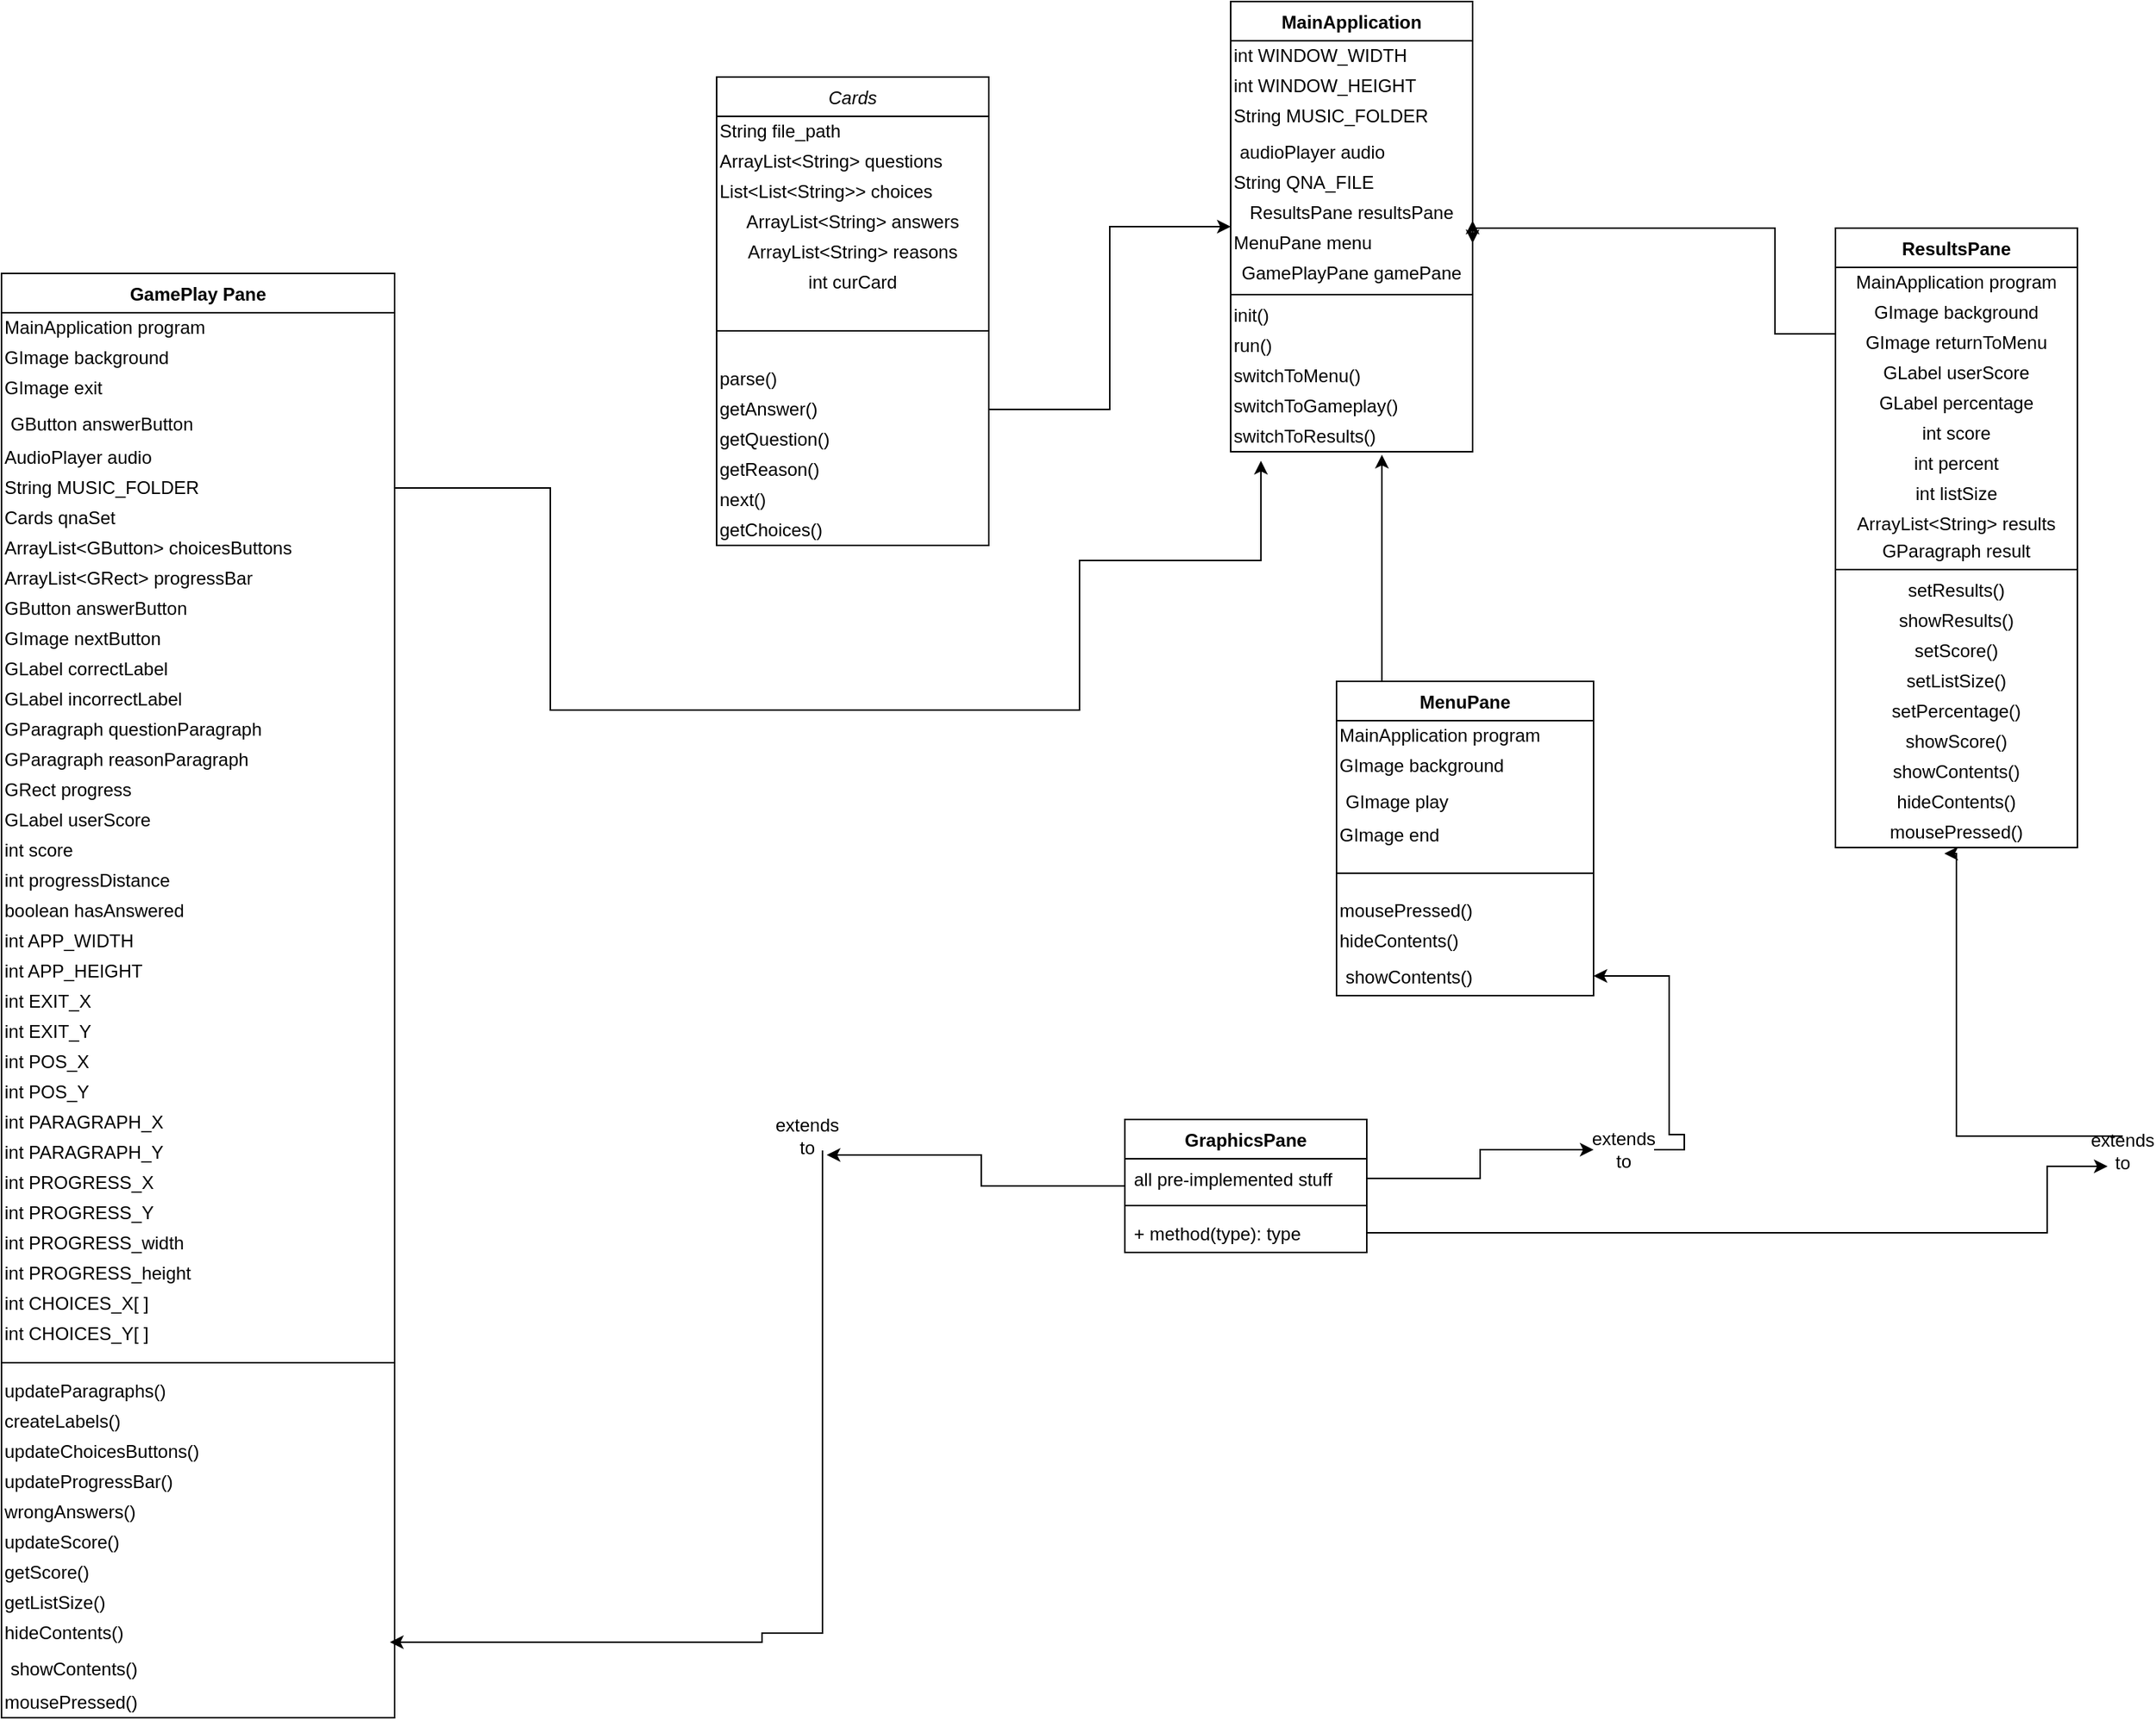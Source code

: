 <mxfile version="14.4.3" type="github">
  <diagram id="C5RBs43oDa-KdzZeNtuy" name="Page-1">
    <mxGraphModel dx="3129" dy="1123" grid="1" gridSize="10" guides="1" tooltips="1" connect="1" arrows="1" fold="1" page="1" pageScale="1" pageWidth="827" pageHeight="1169" math="0" shadow="0">
      <root>
        <mxCell id="WIyWlLk6GJQsqaUBKTNV-0" />
        <mxCell id="WIyWlLk6GJQsqaUBKTNV-1" parent="WIyWlLk6GJQsqaUBKTNV-0" />
        <mxCell id="zkfFHV4jXpPFQw0GAbJ--0" value="Cards" style="swimlane;fontStyle=2;align=center;verticalAlign=top;childLayout=stackLayout;horizontal=1;startSize=26;horizontalStack=0;resizeParent=1;resizeLast=0;collapsible=1;marginBottom=0;rounded=0;shadow=0;strokeWidth=1;" parent="WIyWlLk6GJQsqaUBKTNV-1" vertex="1">
          <mxGeometry x="-70" y="70" width="180" height="310" as="geometry">
            <mxRectangle x="230" y="140" width="160" height="26" as="alternateBounds" />
          </mxGeometry>
        </mxCell>
        <mxCell id="xebQPA5SNUuZlElYcB30-27" value="String file_path" style="text;html=1;strokeColor=none;fillColor=none;align=left;verticalAlign=middle;whiteSpace=wrap;rounded=0;" parent="zkfFHV4jXpPFQw0GAbJ--0" vertex="1">
          <mxGeometry y="26" width="180" height="20" as="geometry" />
        </mxCell>
        <mxCell id="xebQPA5SNUuZlElYcB30-46" value="ArrayList&amp;lt;String&amp;gt; questions" style="text;html=1;strokeColor=none;fillColor=none;align=left;verticalAlign=middle;whiteSpace=wrap;rounded=0;" parent="zkfFHV4jXpPFQw0GAbJ--0" vertex="1">
          <mxGeometry y="46" width="180" height="20" as="geometry" />
        </mxCell>
        <mxCell id="xebQPA5SNUuZlElYcB30-47" value="List&amp;lt;List&amp;lt;String&amp;gt;&amp;gt; choices" style="text;html=1;strokeColor=none;fillColor=none;align=left;verticalAlign=middle;whiteSpace=wrap;rounded=0;" parent="zkfFHV4jXpPFQw0GAbJ--0" vertex="1">
          <mxGeometry y="66" width="180" height="20" as="geometry" />
        </mxCell>
        <mxCell id="NdgY7wbA8HRYmO2Sopo_-1" value="ArrayList&amp;lt;String&amp;gt; answers" style="text;html=1;strokeColor=none;fillColor=none;align=center;verticalAlign=middle;whiteSpace=wrap;rounded=0;" parent="zkfFHV4jXpPFQw0GAbJ--0" vertex="1">
          <mxGeometry y="86" width="180" height="20" as="geometry" />
        </mxCell>
        <mxCell id="NdgY7wbA8HRYmO2Sopo_-2" value="ArrayList&amp;lt;String&amp;gt; reasons" style="text;html=1;strokeColor=none;fillColor=none;align=center;verticalAlign=middle;whiteSpace=wrap;rounded=0;" parent="zkfFHV4jXpPFQw0GAbJ--0" vertex="1">
          <mxGeometry y="106" width="180" height="20" as="geometry" />
        </mxCell>
        <mxCell id="NdgY7wbA8HRYmO2Sopo_-3" value="int curCard" style="text;html=1;strokeColor=none;fillColor=none;align=center;verticalAlign=middle;whiteSpace=wrap;rounded=0;" parent="zkfFHV4jXpPFQw0GAbJ--0" vertex="1">
          <mxGeometry y="126" width="180" height="20" as="geometry" />
        </mxCell>
        <mxCell id="zkfFHV4jXpPFQw0GAbJ--4" value="" style="line;html=1;strokeWidth=1;align=left;verticalAlign=middle;spacingTop=-1;spacingLeft=3;spacingRight=3;rotatable=0;labelPosition=right;points=[];portConstraint=eastwest;" parent="zkfFHV4jXpPFQw0GAbJ--0" vertex="1">
          <mxGeometry y="146" width="180" height="44" as="geometry" />
        </mxCell>
        <mxCell id="KH0oMgd1c5yute4s8Psu-13" value="&lt;div align=&quot;left&quot;&gt;parse()&lt;/div&gt;" style="text;html=1;strokeColor=none;fillColor=none;align=left;verticalAlign=middle;whiteSpace=wrap;rounded=0;" parent="zkfFHV4jXpPFQw0GAbJ--0" vertex="1">
          <mxGeometry y="190" width="180" height="20" as="geometry" />
        </mxCell>
        <mxCell id="xebQPA5SNUuZlElYcB30-16" value="&lt;div align=&quot;left&quot;&gt;getAnswer()&lt;/div&gt;" style="text;html=1;strokeColor=none;fillColor=none;align=left;verticalAlign=middle;whiteSpace=wrap;rounded=0;" parent="zkfFHV4jXpPFQw0GAbJ--0" vertex="1">
          <mxGeometry y="210" width="180" height="20" as="geometry" />
        </mxCell>
        <mxCell id="xebQPA5SNUuZlElYcB30-17" value="&lt;div align=&quot;left&quot;&gt;getQuestion()&lt;/div&gt;" style="text;html=1;strokeColor=none;fillColor=none;align=left;verticalAlign=middle;whiteSpace=wrap;rounded=0;" parent="zkfFHV4jXpPFQw0GAbJ--0" vertex="1">
          <mxGeometry y="230" width="180" height="20" as="geometry" />
        </mxCell>
        <mxCell id="xebQPA5SNUuZlElYcB30-6" value="&lt;div align=&quot;left&quot;&gt;getReason()&lt;/div&gt;" style="text;html=1;strokeColor=none;fillColor=none;align=left;verticalAlign=middle;whiteSpace=wrap;rounded=0;" parent="zkfFHV4jXpPFQw0GAbJ--0" vertex="1">
          <mxGeometry y="250" width="180" height="20" as="geometry" />
        </mxCell>
        <mxCell id="xebQPA5SNUuZlElYcB30-34" value="&lt;div align=&quot;left&quot;&gt;next()&lt;/div&gt;" style="text;html=1;strokeColor=none;fillColor=none;align=left;verticalAlign=middle;whiteSpace=wrap;rounded=0;" parent="zkfFHV4jXpPFQw0GAbJ--0" vertex="1">
          <mxGeometry y="270" width="180" height="20" as="geometry" />
        </mxCell>
        <mxCell id="NdgY7wbA8HRYmO2Sopo_-0" value="&lt;div align=&quot;left&quot;&gt;getChoices()&lt;/div&gt;" style="text;html=1;strokeColor=none;fillColor=none;align=left;verticalAlign=middle;whiteSpace=wrap;rounded=0;" parent="zkfFHV4jXpPFQw0GAbJ--0" vertex="1">
          <mxGeometry y="290" width="180" height="20" as="geometry" />
        </mxCell>
        <mxCell id="xebQPA5SNUuZlElYcB30-97" style="edgeStyle=orthogonalEdgeStyle;rounded=0;orthogonalLoop=1;jettySize=auto;html=1;entryX=0.625;entryY=1.1;entryDx=0;entryDy=0;entryPerimeter=0;" parent="WIyWlLk6GJQsqaUBKTNV-1" source="xebQPA5SNUuZlElYcB30-35" target="GBBp3sAOk5Nv1iFzANX5-74" edge="1">
          <mxGeometry relative="1" as="geometry">
            <mxPoint x="430" y="360" as="targetPoint" />
            <Array as="points">
              <mxPoint x="370" y="360" />
            </Array>
          </mxGeometry>
        </mxCell>
        <mxCell id="xebQPA5SNUuZlElYcB30-35" value="MenuPane" style="swimlane;fontStyle=1;align=center;verticalAlign=top;childLayout=stackLayout;horizontal=1;startSize=26;horizontalStack=0;resizeParent=1;resizeParentMax=0;resizeLast=0;collapsible=1;marginBottom=0;" parent="WIyWlLk6GJQsqaUBKTNV-1" vertex="1">
          <mxGeometry x="340" y="470" width="170" height="208" as="geometry" />
        </mxCell>
        <mxCell id="GBBp3sAOk5Nv1iFzANX5-76" value="&lt;div align=&quot;left&quot;&gt;MainApplication program&lt;/div&gt;" style="text;html=1;strokeColor=none;fillColor=none;align=left;verticalAlign=middle;whiteSpace=wrap;rounded=0;" vertex="1" parent="xebQPA5SNUuZlElYcB30-35">
          <mxGeometry y="26" width="170" height="20" as="geometry" />
        </mxCell>
        <mxCell id="KH0oMgd1c5yute4s8Psu-11" value="&lt;div align=&quot;left&quot;&gt;GImage background&lt;/div&gt;" style="text;html=1;strokeColor=none;fillColor=none;align=left;verticalAlign=middle;whiteSpace=wrap;rounded=0;" parent="xebQPA5SNUuZlElYcB30-35" vertex="1">
          <mxGeometry y="46" width="170" height="20" as="geometry" />
        </mxCell>
        <mxCell id="xebQPA5SNUuZlElYcB30-36" value="GImage play" style="text;strokeColor=none;fillColor=none;align=left;verticalAlign=top;spacingLeft=4;spacingRight=4;overflow=hidden;rotatable=0;points=[[0,0.5],[1,0.5]];portConstraint=eastwest;" parent="xebQPA5SNUuZlElYcB30-35" vertex="1">
          <mxGeometry y="66" width="170" height="26" as="geometry" />
        </mxCell>
        <mxCell id="xebQPA5SNUuZlElYcB30-39" value="&lt;div align=&quot;left&quot;&gt;GImage end&lt;br&gt;&lt;/div&gt;" style="text;html=1;strokeColor=none;fillColor=none;align=left;verticalAlign=middle;whiteSpace=wrap;rounded=0;" parent="xebQPA5SNUuZlElYcB30-35" vertex="1">
          <mxGeometry y="92" width="170" height="20" as="geometry" />
        </mxCell>
        <mxCell id="xebQPA5SNUuZlElYcB30-37" value="" style="line;strokeWidth=1;fillColor=none;align=left;verticalAlign=middle;spacingTop=-1;spacingLeft=3;spacingRight=3;rotatable=0;labelPosition=right;points=[];portConstraint=eastwest;" parent="xebQPA5SNUuZlElYcB30-35" vertex="1">
          <mxGeometry y="112" width="170" height="30" as="geometry" />
        </mxCell>
        <mxCell id="xebQPA5SNUuZlElYcB30-51" value="&lt;div align=&quot;left&quot;&gt;mousePressed()&lt;/div&gt;" style="text;html=1;strokeColor=none;fillColor=none;align=left;verticalAlign=middle;whiteSpace=wrap;rounded=0;" parent="xebQPA5SNUuZlElYcB30-35" vertex="1">
          <mxGeometry y="142" width="170" height="20" as="geometry" />
        </mxCell>
        <mxCell id="xebQPA5SNUuZlElYcB30-49" value="&lt;div align=&quot;left&quot;&gt;hideContents()&lt;/div&gt;" style="text;html=1;strokeColor=none;fillColor=none;align=left;verticalAlign=middle;whiteSpace=wrap;rounded=0;" parent="xebQPA5SNUuZlElYcB30-35" vertex="1">
          <mxGeometry y="162" width="170" height="20" as="geometry" />
        </mxCell>
        <mxCell id="xebQPA5SNUuZlElYcB30-38" value="showContents()" style="text;strokeColor=none;fillColor=none;align=left;verticalAlign=top;spacingLeft=4;spacingRight=4;overflow=hidden;rotatable=0;points=[[0,0.5],[1,0.5]];portConstraint=eastwest;" parent="xebQPA5SNUuZlElYcB30-35" vertex="1">
          <mxGeometry y="182" width="170" height="26" as="geometry" />
        </mxCell>
        <mxCell id="xebQPA5SNUuZlElYcB30-40" value="GamePlay Pane" style="swimlane;fontStyle=1;align=center;verticalAlign=top;childLayout=stackLayout;horizontal=1;startSize=26;horizontalStack=0;resizeParent=1;resizeParentMax=0;resizeLast=0;collapsible=1;marginBottom=0;" parent="WIyWlLk6GJQsqaUBKTNV-1" vertex="1">
          <mxGeometry x="-543" y="200" width="260" height="956" as="geometry" />
        </mxCell>
        <mxCell id="xebQPA5SNUuZlElYcB30-45" value="&lt;div align=&quot;left&quot;&gt;MainApplication program&lt;/div&gt;" style="text;html=1;strokeColor=none;fillColor=none;align=left;verticalAlign=middle;whiteSpace=wrap;rounded=0;" parent="xebQPA5SNUuZlElYcB30-40" vertex="1">
          <mxGeometry y="26" width="260" height="20" as="geometry" />
        </mxCell>
        <mxCell id="GBBp3sAOk5Nv1iFzANX5-26" value="GImage background" style="text;html=1;strokeColor=none;fillColor=none;align=left;verticalAlign=middle;whiteSpace=wrap;rounded=0;" vertex="1" parent="xebQPA5SNUuZlElYcB30-40">
          <mxGeometry y="46" width="260" height="20" as="geometry" />
        </mxCell>
        <mxCell id="GBBp3sAOk5Nv1iFzANX5-25" value="&lt;div align=&quot;left&quot;&gt;GImage exit&lt;/div&gt;" style="text;html=1;strokeColor=none;fillColor=none;align=left;verticalAlign=middle;whiteSpace=wrap;rounded=0;" vertex="1" parent="xebQPA5SNUuZlElYcB30-40">
          <mxGeometry y="66" width="260" height="20" as="geometry" />
        </mxCell>
        <mxCell id="xebQPA5SNUuZlElYcB30-41" value="GButton answerButton" style="text;strokeColor=none;fillColor=none;align=left;verticalAlign=top;spacingLeft=4;spacingRight=4;overflow=hidden;rotatable=0;points=[[0,0.5],[1,0.5]];portConstraint=eastwest;" parent="xebQPA5SNUuZlElYcB30-40" vertex="1">
          <mxGeometry y="86" width="260" height="26" as="geometry" />
        </mxCell>
        <mxCell id="GBBp3sAOk5Nv1iFzANX5-27" value="&lt;div align=&quot;left&quot;&gt;AudioPlayer audio&lt;/div&gt;" style="text;html=1;strokeColor=none;fillColor=none;align=left;verticalAlign=middle;whiteSpace=wrap;rounded=0;" vertex="1" parent="xebQPA5SNUuZlElYcB30-40">
          <mxGeometry y="112" width="260" height="20" as="geometry" />
        </mxCell>
        <mxCell id="GBBp3sAOk5Nv1iFzANX5-28" value="&lt;div align=&quot;left&quot;&gt;String MUSIC_FOLDER&lt;/div&gt;" style="text;html=1;strokeColor=none;fillColor=none;align=left;verticalAlign=middle;whiteSpace=wrap;rounded=0;" vertex="1" parent="xebQPA5SNUuZlElYcB30-40">
          <mxGeometry y="132" width="260" height="20" as="geometry" />
        </mxCell>
        <mxCell id="xebQPA5SNUuZlElYcB30-44" value="&lt;div align=&quot;left&quot;&gt;Cards qnaSet&lt;/div&gt;" style="text;html=1;strokeColor=none;fillColor=none;align=left;verticalAlign=middle;whiteSpace=wrap;rounded=0;" parent="xebQPA5SNUuZlElYcB30-40" vertex="1">
          <mxGeometry y="152" width="260" height="20" as="geometry" />
        </mxCell>
        <mxCell id="GBBp3sAOk5Nv1iFzANX5-29" value="&lt;div align=&quot;left&quot;&gt;ArrayList&amp;lt;GButton&amp;gt; choicesButtons&lt;/div&gt;" style="text;html=1;strokeColor=none;fillColor=none;align=left;verticalAlign=middle;whiteSpace=wrap;rounded=0;" vertex="1" parent="xebQPA5SNUuZlElYcB30-40">
          <mxGeometry y="172" width="260" height="20" as="geometry" />
        </mxCell>
        <mxCell id="GBBp3sAOk5Nv1iFzANX5-30" value="&lt;div align=&quot;left&quot;&gt;ArrayList&amp;lt;GRect&amp;gt; progressBar&lt;/div&gt;" style="text;html=1;strokeColor=none;fillColor=none;align=left;verticalAlign=middle;whiteSpace=wrap;rounded=0;" vertex="1" parent="xebQPA5SNUuZlElYcB30-40">
          <mxGeometry y="192" width="260" height="20" as="geometry" />
        </mxCell>
        <mxCell id="GBBp3sAOk5Nv1iFzANX5-32" value="GButton answerButton" style="text;html=1;strokeColor=none;fillColor=none;align=left;verticalAlign=middle;whiteSpace=wrap;rounded=0;" vertex="1" parent="xebQPA5SNUuZlElYcB30-40">
          <mxGeometry y="212" width="260" height="20" as="geometry" />
        </mxCell>
        <mxCell id="GBBp3sAOk5Nv1iFzANX5-33" value="GImage nextButton" style="text;html=1;strokeColor=none;fillColor=none;align=left;verticalAlign=middle;whiteSpace=wrap;rounded=0;" vertex="1" parent="xebQPA5SNUuZlElYcB30-40">
          <mxGeometry y="232" width="260" height="20" as="geometry" />
        </mxCell>
        <mxCell id="GBBp3sAOk5Nv1iFzANX5-34" value="GLabel correctLabel" style="text;html=1;strokeColor=none;fillColor=none;align=left;verticalAlign=middle;whiteSpace=wrap;rounded=0;" vertex="1" parent="xebQPA5SNUuZlElYcB30-40">
          <mxGeometry y="252" width="260" height="20" as="geometry" />
        </mxCell>
        <mxCell id="GBBp3sAOk5Nv1iFzANX5-35" value="&lt;div align=&quot;left&quot;&gt;GLabel incorrectLabel&lt;br&gt;&lt;/div&gt;" style="text;html=1;strokeColor=none;fillColor=none;align=left;verticalAlign=middle;whiteSpace=wrap;rounded=0;" vertex="1" parent="xebQPA5SNUuZlElYcB30-40">
          <mxGeometry y="272" width="260" height="20" as="geometry" />
        </mxCell>
        <mxCell id="GBBp3sAOk5Nv1iFzANX5-36" value="&lt;div align=&quot;left&quot;&gt;GParagraph questionParagraph&lt;/div&gt;" style="text;html=1;strokeColor=none;fillColor=none;align=left;verticalAlign=middle;whiteSpace=wrap;rounded=0;" vertex="1" parent="xebQPA5SNUuZlElYcB30-40">
          <mxGeometry y="292" width="260" height="20" as="geometry" />
        </mxCell>
        <mxCell id="GBBp3sAOk5Nv1iFzANX5-37" value="&lt;div align=&quot;left&quot;&gt;GParagraph reasonParagraph&lt;/div&gt;" style="text;html=1;strokeColor=none;fillColor=none;align=left;verticalAlign=middle;whiteSpace=wrap;rounded=0;" vertex="1" parent="xebQPA5SNUuZlElYcB30-40">
          <mxGeometry y="312" width="260" height="20" as="geometry" />
        </mxCell>
        <mxCell id="GBBp3sAOk5Nv1iFzANX5-38" value="GRect progress" style="text;html=1;strokeColor=none;fillColor=none;align=left;verticalAlign=middle;whiteSpace=wrap;rounded=0;" vertex="1" parent="xebQPA5SNUuZlElYcB30-40">
          <mxGeometry y="332" width="260" height="20" as="geometry" />
        </mxCell>
        <mxCell id="GBBp3sAOk5Nv1iFzANX5-39" value="&lt;div align=&quot;left&quot;&gt;GLabel userScore&lt;/div&gt;" style="text;html=1;strokeColor=none;fillColor=none;align=left;verticalAlign=middle;whiteSpace=wrap;rounded=0;" vertex="1" parent="xebQPA5SNUuZlElYcB30-40">
          <mxGeometry y="352" width="260" height="20" as="geometry" />
        </mxCell>
        <mxCell id="GBBp3sAOk5Nv1iFzANX5-40" value="&lt;div align=&quot;left&quot;&gt;int score&lt;/div&gt;" style="text;html=1;strokeColor=none;fillColor=none;align=left;verticalAlign=middle;whiteSpace=wrap;rounded=0;" vertex="1" parent="xebQPA5SNUuZlElYcB30-40">
          <mxGeometry y="372" width="260" height="20" as="geometry" />
        </mxCell>
        <mxCell id="GBBp3sAOk5Nv1iFzANX5-41" value="&lt;div align=&quot;left&quot;&gt;int progressDistance&lt;/div&gt;" style="text;html=1;strokeColor=none;fillColor=none;align=left;verticalAlign=middle;whiteSpace=wrap;rounded=0;" vertex="1" parent="xebQPA5SNUuZlElYcB30-40">
          <mxGeometry y="392" width="260" height="20" as="geometry" />
        </mxCell>
        <mxCell id="GBBp3sAOk5Nv1iFzANX5-42" value="&lt;div align=&quot;left&quot;&gt;boolean hasAnswered&lt;/div&gt;" style="text;html=1;strokeColor=none;fillColor=none;align=left;verticalAlign=middle;whiteSpace=wrap;rounded=0;" vertex="1" parent="xebQPA5SNUuZlElYcB30-40">
          <mxGeometry y="412" width="260" height="20" as="geometry" />
        </mxCell>
        <mxCell id="GBBp3sAOk5Nv1iFzANX5-44" value="&lt;div align=&quot;left&quot;&gt;int APP_WIDTH&lt;/div&gt;" style="text;html=1;strokeColor=none;fillColor=none;align=left;verticalAlign=middle;whiteSpace=wrap;rounded=0;" vertex="1" parent="xebQPA5SNUuZlElYcB30-40">
          <mxGeometry y="432" width="260" height="20" as="geometry" />
        </mxCell>
        <mxCell id="GBBp3sAOk5Nv1iFzANX5-45" value="&lt;div align=&quot;left&quot;&gt;int APP_HEIGHT&lt;/div&gt;" style="text;html=1;strokeColor=none;fillColor=none;align=left;verticalAlign=middle;whiteSpace=wrap;rounded=0;" vertex="1" parent="xebQPA5SNUuZlElYcB30-40">
          <mxGeometry y="452" width="260" height="20" as="geometry" />
        </mxCell>
        <mxCell id="GBBp3sAOk5Nv1iFzANX5-46" value="&lt;div align=&quot;left&quot;&gt;int EXIT_X&lt;/div&gt;" style="text;html=1;strokeColor=none;fillColor=none;align=left;verticalAlign=middle;whiteSpace=wrap;rounded=0;" vertex="1" parent="xebQPA5SNUuZlElYcB30-40">
          <mxGeometry y="472" width="260" height="20" as="geometry" />
        </mxCell>
        <mxCell id="GBBp3sAOk5Nv1iFzANX5-47" value="&lt;div align=&quot;left&quot;&gt;int EXIT_Y&lt;/div&gt;" style="text;html=1;strokeColor=none;fillColor=none;align=left;verticalAlign=middle;whiteSpace=wrap;rounded=0;" vertex="1" parent="xebQPA5SNUuZlElYcB30-40">
          <mxGeometry y="492" width="260" height="20" as="geometry" />
        </mxCell>
        <mxCell id="GBBp3sAOk5Nv1iFzANX5-48" value="&lt;div align=&quot;left&quot;&gt;int POS_X&lt;/div&gt;" style="text;html=1;strokeColor=none;fillColor=none;align=left;verticalAlign=middle;whiteSpace=wrap;rounded=0;" vertex="1" parent="xebQPA5SNUuZlElYcB30-40">
          <mxGeometry y="512" width="260" height="20" as="geometry" />
        </mxCell>
        <mxCell id="GBBp3sAOk5Nv1iFzANX5-49" value="&lt;div align=&quot;left&quot;&gt;int POS_Y&lt;/div&gt;" style="text;html=1;strokeColor=none;fillColor=none;align=left;verticalAlign=middle;whiteSpace=wrap;rounded=0;" vertex="1" parent="xebQPA5SNUuZlElYcB30-40">
          <mxGeometry y="532" width="260" height="20" as="geometry" />
        </mxCell>
        <mxCell id="GBBp3sAOk5Nv1iFzANX5-50" value="&lt;div align=&quot;left&quot;&gt;int PARAGRAPH_X&lt;/div&gt;" style="text;html=1;strokeColor=none;fillColor=none;align=left;verticalAlign=middle;whiteSpace=wrap;rounded=0;" vertex="1" parent="xebQPA5SNUuZlElYcB30-40">
          <mxGeometry y="552" width="260" height="20" as="geometry" />
        </mxCell>
        <mxCell id="GBBp3sAOk5Nv1iFzANX5-51" value="&lt;div align=&quot;left&quot;&gt;int PARAGRAPH_Y&lt;/div&gt;" style="text;html=1;strokeColor=none;fillColor=none;align=left;verticalAlign=middle;whiteSpace=wrap;rounded=0;" vertex="1" parent="xebQPA5SNUuZlElYcB30-40">
          <mxGeometry y="572" width="260" height="20" as="geometry" />
        </mxCell>
        <mxCell id="GBBp3sAOk5Nv1iFzANX5-52" value="&lt;div align=&quot;left&quot;&gt;int PROGRESS_X&lt;/div&gt;" style="text;html=1;strokeColor=none;fillColor=none;align=left;verticalAlign=middle;whiteSpace=wrap;rounded=0;" vertex="1" parent="xebQPA5SNUuZlElYcB30-40">
          <mxGeometry y="592" width="260" height="20" as="geometry" />
        </mxCell>
        <mxCell id="GBBp3sAOk5Nv1iFzANX5-53" value="&lt;div align=&quot;left&quot;&gt;int PROGRESS_Y&lt;/div&gt;" style="text;html=1;strokeColor=none;fillColor=none;align=left;verticalAlign=middle;whiteSpace=wrap;rounded=0;" vertex="1" parent="xebQPA5SNUuZlElYcB30-40">
          <mxGeometry y="612" width="260" height="20" as="geometry" />
        </mxCell>
        <mxCell id="GBBp3sAOk5Nv1iFzANX5-54" value="&lt;div align=&quot;left&quot;&gt;int PROGRESS_width&lt;/div&gt;" style="text;html=1;strokeColor=none;fillColor=none;align=left;verticalAlign=middle;whiteSpace=wrap;rounded=0;" vertex="1" parent="xebQPA5SNUuZlElYcB30-40">
          <mxGeometry y="632" width="260" height="20" as="geometry" />
        </mxCell>
        <mxCell id="GBBp3sAOk5Nv1iFzANX5-55" value="&lt;div align=&quot;left&quot;&gt;int PROGRESS_height&lt;/div&gt;" style="text;html=1;strokeColor=none;fillColor=none;align=left;verticalAlign=middle;whiteSpace=wrap;rounded=0;" vertex="1" parent="xebQPA5SNUuZlElYcB30-40">
          <mxGeometry y="652" width="260" height="20" as="geometry" />
        </mxCell>
        <mxCell id="GBBp3sAOk5Nv1iFzANX5-56" value="&lt;div align=&quot;left&quot;&gt;int CHOICES_X[ ]&lt;/div&gt;" style="text;html=1;strokeColor=none;fillColor=none;align=left;verticalAlign=middle;whiteSpace=wrap;rounded=0;" vertex="1" parent="xebQPA5SNUuZlElYcB30-40">
          <mxGeometry y="672" width="260" height="20" as="geometry" />
        </mxCell>
        <mxCell id="GBBp3sAOk5Nv1iFzANX5-57" value="&lt;div align=&quot;left&quot;&gt;int CHOICES_Y[ ]&lt;/div&gt;" style="text;html=1;strokeColor=none;fillColor=none;align=left;verticalAlign=middle;whiteSpace=wrap;rounded=0;" vertex="1" parent="xebQPA5SNUuZlElYcB30-40">
          <mxGeometry y="692" width="260" height="20" as="geometry" />
        </mxCell>
        <mxCell id="xebQPA5SNUuZlElYcB30-42" value="" style="line;strokeWidth=1;fillColor=none;align=left;verticalAlign=middle;spacingTop=-1;spacingLeft=3;spacingRight=3;rotatable=0;labelPosition=right;points=[];portConstraint=eastwest;" parent="xebQPA5SNUuZlElYcB30-40" vertex="1">
          <mxGeometry y="712" width="260" height="18" as="geometry" />
        </mxCell>
        <mxCell id="GBBp3sAOk5Nv1iFzANX5-58" value="&lt;div align=&quot;left&quot;&gt;updateParagraphs()&lt;/div&gt;" style="text;html=1;strokeColor=none;fillColor=none;align=left;verticalAlign=middle;whiteSpace=wrap;rounded=0;" vertex="1" parent="xebQPA5SNUuZlElYcB30-40">
          <mxGeometry y="730" width="260" height="20" as="geometry" />
        </mxCell>
        <mxCell id="GBBp3sAOk5Nv1iFzANX5-59" value="&lt;div align=&quot;left&quot;&gt;createLabels()&lt;/div&gt;" style="text;html=1;strokeColor=none;fillColor=none;align=left;verticalAlign=middle;whiteSpace=wrap;rounded=0;" vertex="1" parent="xebQPA5SNUuZlElYcB30-40">
          <mxGeometry y="750" width="260" height="20" as="geometry" />
        </mxCell>
        <mxCell id="GBBp3sAOk5Nv1iFzANX5-60" value="&lt;div align=&quot;left&quot;&gt;updateChoicesButtons()&lt;/div&gt;" style="text;html=1;strokeColor=none;fillColor=none;align=left;verticalAlign=middle;whiteSpace=wrap;rounded=0;" vertex="1" parent="xebQPA5SNUuZlElYcB30-40">
          <mxGeometry y="770" width="260" height="20" as="geometry" />
        </mxCell>
        <mxCell id="GBBp3sAOk5Nv1iFzANX5-61" value="&lt;div align=&quot;left&quot;&gt;updateProgressBar()&lt;/div&gt;" style="text;html=1;strokeColor=none;fillColor=none;align=left;verticalAlign=middle;whiteSpace=wrap;rounded=0;" vertex="1" parent="xebQPA5SNUuZlElYcB30-40">
          <mxGeometry y="790" width="260" height="20" as="geometry" />
        </mxCell>
        <mxCell id="GBBp3sAOk5Nv1iFzANX5-62" value="&lt;div align=&quot;left&quot;&gt;wrongAnswers()&lt;/div&gt;" style="text;html=1;strokeColor=none;fillColor=none;align=left;verticalAlign=middle;whiteSpace=wrap;rounded=0;" vertex="1" parent="xebQPA5SNUuZlElYcB30-40">
          <mxGeometry y="810" width="260" height="20" as="geometry" />
        </mxCell>
        <mxCell id="GBBp3sAOk5Nv1iFzANX5-63" value="&lt;div align=&quot;left&quot;&gt;updateScore()&lt;/div&gt;" style="text;html=1;strokeColor=none;fillColor=none;align=left;verticalAlign=middle;whiteSpace=wrap;rounded=0;" vertex="1" parent="xebQPA5SNUuZlElYcB30-40">
          <mxGeometry y="830" width="260" height="20" as="geometry" />
        </mxCell>
        <mxCell id="GBBp3sAOk5Nv1iFzANX5-64" value="getScore()" style="text;html=1;strokeColor=none;fillColor=none;align=left;verticalAlign=middle;whiteSpace=wrap;rounded=0;" vertex="1" parent="xebQPA5SNUuZlElYcB30-40">
          <mxGeometry y="850" width="260" height="20" as="geometry" />
        </mxCell>
        <mxCell id="GBBp3sAOk5Nv1iFzANX5-65" value="getListSize()" style="text;html=1;strokeColor=none;fillColor=none;align=left;verticalAlign=middle;whiteSpace=wrap;rounded=0;" vertex="1" parent="xebQPA5SNUuZlElYcB30-40">
          <mxGeometry y="870" width="260" height="20" as="geometry" />
        </mxCell>
        <mxCell id="xebQPA5SNUuZlElYcB30-48" value="&lt;div align=&quot;left&quot;&gt;hideContents()&lt;/div&gt;" style="text;html=1;strokeColor=none;fillColor=none;align=left;verticalAlign=middle;whiteSpace=wrap;rounded=0;" parent="xebQPA5SNUuZlElYcB30-40" vertex="1">
          <mxGeometry y="890" width="260" height="20" as="geometry" />
        </mxCell>
        <mxCell id="xebQPA5SNUuZlElYcB30-43" value="showContents()" style="text;strokeColor=none;fillColor=none;align=left;verticalAlign=top;spacingLeft=4;spacingRight=4;overflow=hidden;rotatable=0;points=[[0,0.5],[1,0.5]];portConstraint=eastwest;" parent="xebQPA5SNUuZlElYcB30-40" vertex="1">
          <mxGeometry y="910" width="260" height="26" as="geometry" />
        </mxCell>
        <mxCell id="xebQPA5SNUuZlElYcB30-50" value="&lt;div align=&quot;left&quot;&gt;mousePressed()&lt;/div&gt;" style="text;html=1;strokeColor=none;fillColor=none;align=left;verticalAlign=middle;whiteSpace=wrap;rounded=0;" parent="xebQPA5SNUuZlElYcB30-40" vertex="1">
          <mxGeometry y="936" width="260" height="20" as="geometry" />
        </mxCell>
        <mxCell id="xebQPA5SNUuZlElYcB30-58" value="MainApplication" style="swimlane;fontStyle=1;align=center;verticalAlign=top;childLayout=stackLayout;horizontal=1;startSize=26;horizontalStack=0;resizeParent=1;resizeParentMax=0;resizeLast=0;collapsible=1;marginBottom=0;" parent="WIyWlLk6GJQsqaUBKTNV-1" vertex="1">
          <mxGeometry x="270" y="20" width="160" height="298" as="geometry" />
        </mxCell>
        <mxCell id="GBBp3sAOk5Nv1iFzANX5-68" value="&lt;div align=&quot;left&quot;&gt;int WINDOW_WIDTH&lt;/div&gt;" style="text;html=1;strokeColor=none;fillColor=none;align=left;verticalAlign=middle;whiteSpace=wrap;rounded=0;" vertex="1" parent="xebQPA5SNUuZlElYcB30-58">
          <mxGeometry y="26" width="160" height="20" as="geometry" />
        </mxCell>
        <mxCell id="GBBp3sAOk5Nv1iFzANX5-69" value="&lt;div align=&quot;left&quot;&gt;int WINDOW_HEIGHT&lt;/div&gt;" style="text;html=1;strokeColor=none;fillColor=none;align=left;verticalAlign=middle;whiteSpace=wrap;rounded=0;" vertex="1" parent="xebQPA5SNUuZlElYcB30-58">
          <mxGeometry y="46" width="160" height="20" as="geometry" />
        </mxCell>
        <mxCell id="KH0oMgd1c5yute4s8Psu-5" value="&lt;div align=&quot;left&quot;&gt;String MUSIC_FOLDER&lt;br&gt;&lt;/div&gt;" style="text;html=1;strokeColor=none;fillColor=none;align=left;verticalAlign=middle;whiteSpace=wrap;rounded=0;" parent="xebQPA5SNUuZlElYcB30-58" vertex="1">
          <mxGeometry y="66" width="160" height="20" as="geometry" />
        </mxCell>
        <mxCell id="zkfFHV4jXpPFQw0GAbJ--18" value="audioPlayer audio" style="text;align=left;verticalAlign=top;spacingLeft=4;spacingRight=4;overflow=hidden;rotatable=0;points=[[0,0.5],[1,0.5]];portConstraint=eastwest;" parent="xebQPA5SNUuZlElYcB30-58" vertex="1">
          <mxGeometry y="86" width="160" height="24" as="geometry" />
        </mxCell>
        <mxCell id="GBBp3sAOk5Nv1iFzANX5-67" value="&lt;div align=&quot;left&quot;&gt;String QNA_FILE&lt;/div&gt;" style="text;html=1;strokeColor=none;fillColor=none;align=left;verticalAlign=middle;whiteSpace=wrap;rounded=0;" vertex="1" parent="xebQPA5SNUuZlElYcB30-58">
          <mxGeometry y="110" width="160" height="20" as="geometry" />
        </mxCell>
        <mxCell id="KH0oMgd1c5yute4s8Psu-6" value="ResultsPane resultsPane" style="text;html=1;strokeColor=none;fillColor=none;align=center;verticalAlign=middle;whiteSpace=wrap;rounded=0;" parent="xebQPA5SNUuZlElYcB30-58" vertex="1">
          <mxGeometry y="130" width="160" height="20" as="geometry" />
        </mxCell>
        <mxCell id="GBBp3sAOk5Nv1iFzANX5-70" style="edgeStyle=orthogonalEdgeStyle;rounded=0;orthogonalLoop=1;jettySize=auto;html=1;exitX=1;exitY=0.5;exitDx=0;exitDy=0;entryX=1;entryY=0.75;entryDx=0;entryDy=0;" edge="1" parent="xebQPA5SNUuZlElYcB30-58" source="KH0oMgd1c5yute4s8Psu-7" target="KH0oMgd1c5yute4s8Psu-6">
          <mxGeometry relative="1" as="geometry" />
        </mxCell>
        <mxCell id="KH0oMgd1c5yute4s8Psu-7" value="&lt;div align=&quot;left&quot;&gt;MenuPane menu&lt;/div&gt;" style="text;html=1;strokeColor=none;fillColor=none;align=left;verticalAlign=middle;whiteSpace=wrap;rounded=0;" parent="xebQPA5SNUuZlElYcB30-58" vertex="1">
          <mxGeometry y="150" width="160" height="20" as="geometry" />
        </mxCell>
        <mxCell id="KH0oMgd1c5yute4s8Psu-8" value="GamePlayPane gamePane" style="text;html=1;strokeColor=none;fillColor=none;align=center;verticalAlign=middle;whiteSpace=wrap;rounded=0;" parent="xebQPA5SNUuZlElYcB30-58" vertex="1">
          <mxGeometry y="170" width="160" height="20" as="geometry" />
        </mxCell>
        <mxCell id="xebQPA5SNUuZlElYcB30-60" value="" style="line;strokeWidth=1;fillColor=none;align=left;verticalAlign=middle;spacingTop=-1;spacingLeft=3;spacingRight=3;rotatable=0;labelPosition=right;points=[];portConstraint=eastwest;" parent="xebQPA5SNUuZlElYcB30-58" vertex="1">
          <mxGeometry y="190" width="160" height="8" as="geometry" />
        </mxCell>
        <mxCell id="NdgY7wbA8HRYmO2Sopo_-4" value="&lt;div align=&quot;left&quot;&gt;init()&lt;/div&gt;" style="text;html=1;strokeColor=none;fillColor=none;align=left;verticalAlign=middle;whiteSpace=wrap;rounded=0;" parent="xebQPA5SNUuZlElYcB30-58" vertex="1">
          <mxGeometry y="198" width="160" height="20" as="geometry" />
        </mxCell>
        <mxCell id="xebQPA5SNUuZlElYcB30-83" value="run()" style="text;html=1;strokeColor=none;fillColor=none;align=left;verticalAlign=middle;whiteSpace=wrap;rounded=0;" parent="xebQPA5SNUuZlElYcB30-58" vertex="1">
          <mxGeometry y="218" width="160" height="20" as="geometry" />
        </mxCell>
        <mxCell id="KH0oMgd1c5yute4s8Psu-1" value="switchToMenu()" style="text;html=1;strokeColor=none;fillColor=none;align=left;verticalAlign=middle;whiteSpace=wrap;rounded=0;" parent="xebQPA5SNUuZlElYcB30-58" vertex="1">
          <mxGeometry y="238" width="160" height="20" as="geometry" />
        </mxCell>
        <mxCell id="KH0oMgd1c5yute4s8Psu-3" value="switchToGameplay()" style="text;html=1;strokeColor=none;fillColor=none;align=left;verticalAlign=middle;whiteSpace=wrap;rounded=0;" parent="xebQPA5SNUuZlElYcB30-58" vertex="1">
          <mxGeometry y="258" width="160" height="20" as="geometry" />
        </mxCell>
        <mxCell id="GBBp3sAOk5Nv1iFzANX5-74" value="&lt;div align=&quot;left&quot;&gt;switchToResults()&lt;/div&gt;" style="text;html=1;strokeColor=none;fillColor=none;align=left;verticalAlign=middle;whiteSpace=wrap;rounded=0;" vertex="1" parent="xebQPA5SNUuZlElYcB30-58">
          <mxGeometry y="278" width="160" height="20" as="geometry" />
        </mxCell>
        <mxCell id="xebQPA5SNUuZlElYcB30-63" style="edgeStyle=orthogonalEdgeStyle;rounded=0;orthogonalLoop=1;jettySize=auto;html=1;exitX=1;exitY=0.5;exitDx=0;exitDy=0;" parent="WIyWlLk6GJQsqaUBKTNV-1" source="GBBp3sAOk5Nv1iFzANX5-28" edge="1">
          <mxGeometry relative="1" as="geometry">
            <mxPoint x="290" y="324" as="targetPoint" />
            <Array as="points">
              <mxPoint x="-180" y="342" />
              <mxPoint x="-180" y="489" />
              <mxPoint x="170" y="489" />
              <mxPoint x="170" y="390" />
              <mxPoint x="290" y="390" />
            </Array>
            <mxPoint x="-410" y="410" as="sourcePoint" />
          </mxGeometry>
        </mxCell>
        <mxCell id="xebQPA5SNUuZlElYcB30-66" style="edgeStyle=orthogonalEdgeStyle;rounded=0;orthogonalLoop=1;jettySize=auto;html=1;" parent="WIyWlLk6GJQsqaUBKTNV-1" source="xebQPA5SNUuZlElYcB30-16" target="xebQPA5SNUuZlElYcB30-58" edge="1">
          <mxGeometry relative="1" as="geometry" />
        </mxCell>
        <mxCell id="xebQPA5SNUuZlElYcB30-75" style="edgeStyle=orthogonalEdgeStyle;rounded=0;orthogonalLoop=1;jettySize=auto;html=1;entryX=0.988;entryY=-0.154;entryDx=0;entryDy=0;entryPerimeter=0;" parent="WIyWlLk6GJQsqaUBKTNV-1" source="xebQPA5SNUuZlElYcB30-77" edge="1" target="xebQPA5SNUuZlElYcB30-43">
          <mxGeometry relative="1" as="geometry">
            <mxPoint x="-8" y="630" as="targetPoint" />
            <Array as="points">
              <mxPoint y="1100" />
              <mxPoint x="-40" y="1100" />
              <mxPoint x="-40" y="1106" />
            </Array>
          </mxGeometry>
        </mxCell>
        <mxCell id="xebQPA5SNUuZlElYcB30-71" value="GraphicsPane" style="swimlane;fontStyle=1;align=center;verticalAlign=top;childLayout=stackLayout;horizontal=1;startSize=26;horizontalStack=0;resizeParent=1;resizeParentMax=0;resizeLast=0;collapsible=1;marginBottom=0;" parent="WIyWlLk6GJQsqaUBKTNV-1" vertex="1">
          <mxGeometry x="200" y="760" width="160" height="88" as="geometry" />
        </mxCell>
        <mxCell id="xebQPA5SNUuZlElYcB30-72" value="all pre-implemented stuff" style="text;strokeColor=none;fillColor=none;align=left;verticalAlign=top;spacingLeft=4;spacingRight=4;overflow=hidden;rotatable=0;points=[[0,0.5],[1,0.5]];portConstraint=eastwest;" parent="xebQPA5SNUuZlElYcB30-71" vertex="1">
          <mxGeometry y="26" width="160" height="26" as="geometry" />
        </mxCell>
        <mxCell id="xebQPA5SNUuZlElYcB30-73" value="" style="line;strokeWidth=1;fillColor=none;align=left;verticalAlign=middle;spacingTop=-1;spacingLeft=3;spacingRight=3;rotatable=0;labelPosition=right;points=[];portConstraint=eastwest;" parent="xebQPA5SNUuZlElYcB30-71" vertex="1">
          <mxGeometry y="52" width="160" height="10" as="geometry" />
        </mxCell>
        <mxCell id="xebQPA5SNUuZlElYcB30-74" value="+ method(type): type" style="text;strokeColor=none;fillColor=none;align=left;verticalAlign=top;spacingLeft=4;spacingRight=4;overflow=hidden;rotatable=0;points=[[0,0.5],[1,0.5]];portConstraint=eastwest;" parent="xebQPA5SNUuZlElYcB30-71" vertex="1">
          <mxGeometry y="62" width="160" height="26" as="geometry" />
        </mxCell>
        <mxCell id="xebQPA5SNUuZlElYcB30-76" style="edgeStyle=orthogonalEdgeStyle;rounded=0;orthogonalLoop=1;jettySize=auto;html=1;exitX=1;exitY=0.5;exitDx=0;exitDy=0;" parent="WIyWlLk6GJQsqaUBKTNV-1" source="xebQPA5SNUuZlElYcB30-79" edge="1">
          <mxGeometry relative="1" as="geometry">
            <mxPoint x="510" y="665" as="targetPoint" />
            <Array as="points">
              <mxPoint x="570" y="780" />
              <mxPoint x="570" y="770" />
              <mxPoint x="560" y="770" />
              <mxPoint x="560" y="665" />
            </Array>
          </mxGeometry>
        </mxCell>
        <mxCell id="xebQPA5SNUuZlElYcB30-77" value="extends to" style="text;html=1;strokeColor=none;fillColor=none;align=center;verticalAlign=middle;whiteSpace=wrap;rounded=0;" parent="WIyWlLk6GJQsqaUBKTNV-1" vertex="1">
          <mxGeometry x="-30" y="760.5" width="40" height="20" as="geometry" />
        </mxCell>
        <mxCell id="xebQPA5SNUuZlElYcB30-78" style="edgeStyle=orthogonalEdgeStyle;rounded=0;orthogonalLoop=1;jettySize=auto;html=1;entryX=0.819;entryY=1.15;entryDx=0;entryDy=0;entryPerimeter=0;" parent="WIyWlLk6GJQsqaUBKTNV-1" source="xebQPA5SNUuZlElYcB30-71" target="xebQPA5SNUuZlElYcB30-77" edge="1">
          <mxGeometry relative="1" as="geometry">
            <mxPoint x="170" y="730" as="sourcePoint" />
            <mxPoint x="221.04" y="669" as="targetPoint" />
          </mxGeometry>
        </mxCell>
        <mxCell id="xebQPA5SNUuZlElYcB30-79" value="extends to" style="text;html=1;strokeColor=none;fillColor=none;align=center;verticalAlign=middle;whiteSpace=wrap;rounded=0;" parent="WIyWlLk6GJQsqaUBKTNV-1" vertex="1">
          <mxGeometry x="510" y="770" width="40" height="20" as="geometry" />
        </mxCell>
        <mxCell id="xebQPA5SNUuZlElYcB30-93" style="edgeStyle=orthogonalEdgeStyle;rounded=0;orthogonalLoop=1;jettySize=auto;html=1;exitX=1;exitY=0.5;exitDx=0;exitDy=0;" parent="WIyWlLk6GJQsqaUBKTNV-1" source="xebQPA5SNUuZlElYcB30-72" target="xebQPA5SNUuZlElYcB30-79" edge="1">
          <mxGeometry relative="1" as="geometry">
            <mxPoint x="420" y="869" as="sourcePoint" />
            <mxPoint x="530" y="660" as="targetPoint" />
          </mxGeometry>
        </mxCell>
        <mxCell id="NjhyR1131A858VyeEAT_-0" value="ResultsPane" style="swimlane;fontStyle=1;align=center;verticalAlign=top;childLayout=stackLayout;horizontal=1;startSize=26;horizontalStack=0;resizeParent=1;resizeParentMax=0;resizeLast=0;collapsible=1;marginBottom=0;" parent="WIyWlLk6GJQsqaUBKTNV-1" vertex="1">
          <mxGeometry x="670" y="170" width="160" height="410" as="geometry" />
        </mxCell>
        <mxCell id="GBBp3sAOk5Nv1iFzANX5-1" value="MainApplication program" style="text;html=1;strokeColor=none;fillColor=none;align=center;verticalAlign=middle;whiteSpace=wrap;rounded=0;" vertex="1" parent="NjhyR1131A858VyeEAT_-0">
          <mxGeometry y="26" width="160" height="20" as="geometry" />
        </mxCell>
        <mxCell id="GBBp3sAOk5Nv1iFzANX5-4" value="GImage background" style="text;html=1;strokeColor=none;fillColor=none;align=center;verticalAlign=middle;whiteSpace=wrap;rounded=0;" vertex="1" parent="NjhyR1131A858VyeEAT_-0">
          <mxGeometry y="46" width="160" height="20" as="geometry" />
        </mxCell>
        <mxCell id="GBBp3sAOk5Nv1iFzANX5-5" value="GImage returnToMenu" style="text;html=1;strokeColor=none;fillColor=none;align=center;verticalAlign=middle;whiteSpace=wrap;rounded=0;" vertex="1" parent="NjhyR1131A858VyeEAT_-0">
          <mxGeometry y="66" width="160" height="20" as="geometry" />
        </mxCell>
        <mxCell id="GBBp3sAOk5Nv1iFzANX5-20" value="GLabel userScore" style="text;html=1;strokeColor=none;fillColor=none;align=center;verticalAlign=middle;whiteSpace=wrap;rounded=0;" vertex="1" parent="NjhyR1131A858VyeEAT_-0">
          <mxGeometry y="86" width="160" height="20" as="geometry" />
        </mxCell>
        <mxCell id="GBBp3sAOk5Nv1iFzANX5-21" value="GLabel percentage" style="text;html=1;strokeColor=none;fillColor=none;align=center;verticalAlign=middle;whiteSpace=wrap;rounded=0;" vertex="1" parent="NjhyR1131A858VyeEAT_-0">
          <mxGeometry y="106" width="160" height="20" as="geometry" />
        </mxCell>
        <mxCell id="GBBp3sAOk5Nv1iFzANX5-6" value="int score" style="text;html=1;strokeColor=none;fillColor=none;align=center;verticalAlign=middle;whiteSpace=wrap;rounded=0;" vertex="1" parent="NjhyR1131A858VyeEAT_-0">
          <mxGeometry y="126" width="160" height="20" as="geometry" />
        </mxCell>
        <mxCell id="GBBp3sAOk5Nv1iFzANX5-7" value="int percent" style="text;html=1;strokeColor=none;fillColor=none;align=center;verticalAlign=middle;whiteSpace=wrap;rounded=0;" vertex="1" parent="NjhyR1131A858VyeEAT_-0">
          <mxGeometry y="146" width="160" height="20" as="geometry" />
        </mxCell>
        <mxCell id="GBBp3sAOk5Nv1iFzANX5-8" value="int listSize" style="text;html=1;strokeColor=none;fillColor=none;align=center;verticalAlign=middle;whiteSpace=wrap;rounded=0;" vertex="1" parent="NjhyR1131A858VyeEAT_-0">
          <mxGeometry y="166" width="160" height="20" as="geometry" />
        </mxCell>
        <mxCell id="GBBp3sAOk5Nv1iFzANX5-9" value="ArrayList&amp;lt;String&amp;gt; results" style="text;html=1;strokeColor=none;fillColor=none;align=center;verticalAlign=middle;whiteSpace=wrap;rounded=0;" vertex="1" parent="NjhyR1131A858VyeEAT_-0">
          <mxGeometry y="186" width="160" height="20" as="geometry" />
        </mxCell>
        <mxCell id="GBBp3sAOk5Nv1iFzANX5-10" value="GParagraph result" style="text;html=1;strokeColor=none;fillColor=none;align=center;verticalAlign=middle;whiteSpace=wrap;rounded=0;" vertex="1" parent="NjhyR1131A858VyeEAT_-0">
          <mxGeometry y="206" width="160" height="16" as="geometry" />
        </mxCell>
        <mxCell id="NjhyR1131A858VyeEAT_-2" value="" style="line;strokeWidth=1;fillColor=none;align=left;verticalAlign=middle;spacingTop=-1;spacingLeft=3;spacingRight=3;rotatable=0;labelPosition=right;points=[];portConstraint=eastwest;" parent="NjhyR1131A858VyeEAT_-0" vertex="1">
          <mxGeometry y="222" width="160" height="8" as="geometry" />
        </mxCell>
        <mxCell id="GBBp3sAOk5Nv1iFzANX5-11" value="setResults()" style="text;html=1;strokeColor=none;fillColor=none;align=center;verticalAlign=middle;whiteSpace=wrap;rounded=0;" vertex="1" parent="NjhyR1131A858VyeEAT_-0">
          <mxGeometry y="230" width="160" height="20" as="geometry" />
        </mxCell>
        <mxCell id="GBBp3sAOk5Nv1iFzANX5-12" value="showResults()" style="text;html=1;strokeColor=none;fillColor=none;align=center;verticalAlign=middle;whiteSpace=wrap;rounded=0;" vertex="1" parent="NjhyR1131A858VyeEAT_-0">
          <mxGeometry y="250" width="160" height="20" as="geometry" />
        </mxCell>
        <mxCell id="GBBp3sAOk5Nv1iFzANX5-13" value="setScore()" style="text;html=1;strokeColor=none;fillColor=none;align=center;verticalAlign=middle;whiteSpace=wrap;rounded=0;" vertex="1" parent="NjhyR1131A858VyeEAT_-0">
          <mxGeometry y="270" width="160" height="20" as="geometry" />
        </mxCell>
        <mxCell id="GBBp3sAOk5Nv1iFzANX5-14" value="setListSize()" style="text;html=1;strokeColor=none;fillColor=none;align=center;verticalAlign=middle;whiteSpace=wrap;rounded=0;" vertex="1" parent="NjhyR1131A858VyeEAT_-0">
          <mxGeometry y="290" width="160" height="20" as="geometry" />
        </mxCell>
        <mxCell id="GBBp3sAOk5Nv1iFzANX5-15" value="setPercentage()" style="text;html=1;strokeColor=none;fillColor=none;align=center;verticalAlign=middle;whiteSpace=wrap;rounded=0;" vertex="1" parent="NjhyR1131A858VyeEAT_-0">
          <mxGeometry y="310" width="160" height="20" as="geometry" />
        </mxCell>
        <mxCell id="GBBp3sAOk5Nv1iFzANX5-16" value="showScore()" style="text;html=1;strokeColor=none;fillColor=none;align=center;verticalAlign=middle;whiteSpace=wrap;rounded=0;" vertex="1" parent="NjhyR1131A858VyeEAT_-0">
          <mxGeometry y="330" width="160" height="20" as="geometry" />
        </mxCell>
        <mxCell id="GBBp3sAOk5Nv1iFzANX5-17" value="showContents()" style="text;html=1;strokeColor=none;fillColor=none;align=center;verticalAlign=middle;whiteSpace=wrap;rounded=0;" vertex="1" parent="NjhyR1131A858VyeEAT_-0">
          <mxGeometry y="350" width="160" height="20" as="geometry" />
        </mxCell>
        <mxCell id="GBBp3sAOk5Nv1iFzANX5-18" value="hideContents()" style="text;html=1;strokeColor=none;fillColor=none;align=center;verticalAlign=middle;whiteSpace=wrap;rounded=0;" vertex="1" parent="NjhyR1131A858VyeEAT_-0">
          <mxGeometry y="370" width="160" height="20" as="geometry" />
        </mxCell>
        <mxCell id="GBBp3sAOk5Nv1iFzANX5-19" value="mousePressed()" style="text;html=1;strokeColor=none;fillColor=none;align=center;verticalAlign=middle;whiteSpace=wrap;rounded=0;" vertex="1" parent="NjhyR1131A858VyeEAT_-0">
          <mxGeometry y="390" width="160" height="20" as="geometry" />
        </mxCell>
        <mxCell id="GBBp3sAOk5Nv1iFzANX5-0" style="edgeStyle=orthogonalEdgeStyle;rounded=0;orthogonalLoop=1;jettySize=auto;html=1;exitX=0;exitY=0.5;exitDx=0;exitDy=0;entryX=1;entryY=0.5;entryDx=0;entryDy=0;" edge="1" parent="WIyWlLk6GJQsqaUBKTNV-1" source="GBBp3sAOk5Nv1iFzANX5-5" target="KH0oMgd1c5yute4s8Psu-7">
          <mxGeometry relative="1" as="geometry">
            <mxPoint x="700" y="79" as="sourcePoint" />
            <Array as="points">
              <mxPoint x="670" y="240" />
              <mxPoint x="630" y="240" />
              <mxPoint x="630" y="170" />
              <mxPoint x="430" y="170" />
            </Array>
          </mxGeometry>
        </mxCell>
        <mxCell id="GBBp3sAOk5Nv1iFzANX5-22" style="edgeStyle=orthogonalEdgeStyle;rounded=0;orthogonalLoop=1;jettySize=auto;html=1;exitX=0.5;exitY=0;exitDx=0;exitDy=0;entryX=0.45;entryY=1.2;entryDx=0;entryDy=0;entryPerimeter=0;" edge="1" parent="WIyWlLk6GJQsqaUBKTNV-1" source="GBBp3sAOk5Nv1iFzANX5-23" target="GBBp3sAOk5Nv1iFzANX5-19">
          <mxGeometry relative="1" as="geometry">
            <Array as="points">
              <mxPoint x="750" y="771" />
              <mxPoint x="750" y="584" />
            </Array>
          </mxGeometry>
        </mxCell>
        <mxCell id="GBBp3sAOk5Nv1iFzANX5-23" value="extends to" style="text;html=1;strokeColor=none;fillColor=none;align=center;verticalAlign=middle;whiteSpace=wrap;rounded=0;" vertex="1" parent="WIyWlLk6GJQsqaUBKTNV-1">
          <mxGeometry x="840" y="771" width="40" height="20" as="geometry" />
        </mxCell>
        <mxCell id="GBBp3sAOk5Nv1iFzANX5-24" style="edgeStyle=orthogonalEdgeStyle;rounded=0;orthogonalLoop=1;jettySize=auto;html=1;exitX=1;exitY=0.5;exitDx=0;exitDy=0;entryX=0.25;entryY=1;entryDx=0;entryDy=0;" edge="1" parent="WIyWlLk6GJQsqaUBKTNV-1" source="xebQPA5SNUuZlElYcB30-74" target="GBBp3sAOk5Nv1iFzANX5-23">
          <mxGeometry relative="1" as="geometry">
            <mxPoint x="390" y="895" as="sourcePoint" />
            <mxPoint x="860" y="474" as="targetPoint" />
            <Array as="points">
              <mxPoint x="810" y="835" />
              <mxPoint x="810" y="791" />
            </Array>
          </mxGeometry>
        </mxCell>
      </root>
    </mxGraphModel>
  </diagram>
</mxfile>

